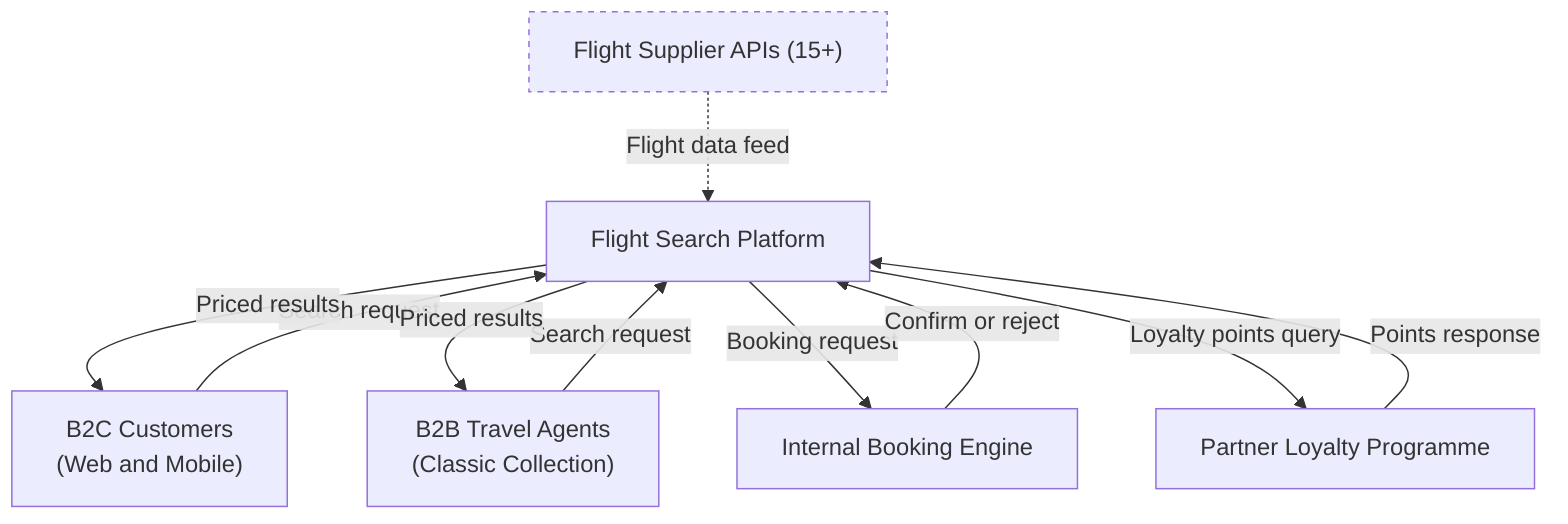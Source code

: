 ---
config:
  theme: mc
  look: classic
---
graph TD
    FSP["Flight Search Platform"]
    Customers["B2C Customers
    (Web and Mobile)"]
    AgentsAPI["B2B Travel Agents
    (Classic Collection)"]
    Suppliers["Flight Supplier APIs (15+)"]
    Booking["Internal Booking Engine"]
    Loyalty["Partner Loyalty Programme"]
    Customers -->|Search request| FSP
    FSP -->|Priced results| Customers
    AgentsAPI -->|Search request| FSP
    FSP -->|Priced results| AgentsAPI
    Suppliers -.->|Flight data feed| FSP
    FSP -->|Booking request| Booking
    Booking -->|Confirm or reject| FSP
    FSP -->|Loyalty points query| Loyalty
    Loyalty -->|Points response| FSP
    classDef dashed stroke-dasharray: 4 4
    class Suppliers dashed